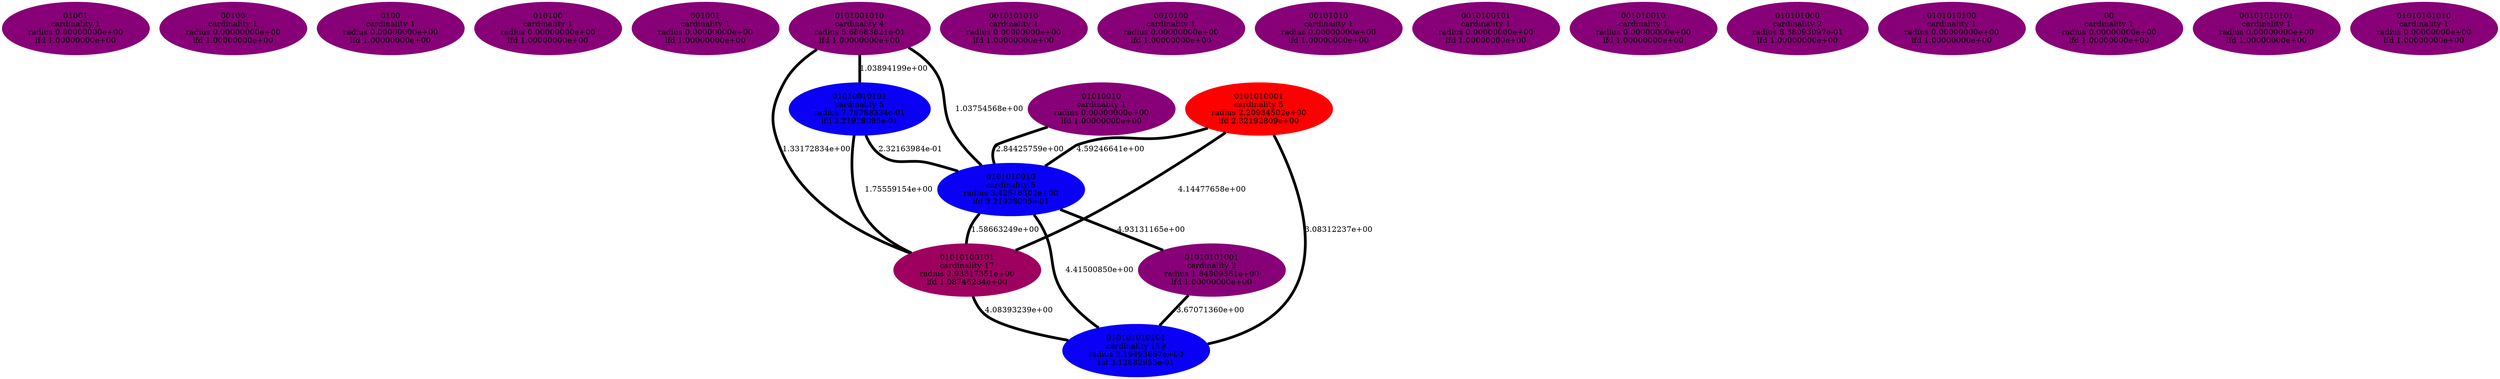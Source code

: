 graph glass {
    edge[style=solid, penwidth="5", labeldistance="10"]
    01001 [label="01001\ncardinality 1\nradius 0.00000000e+00\nlfd 1.00000000e+00", color="#870077", style="filled"]
    00100 [label="00100\ncardinality 1\nradius 0.00000000e+00\nlfd 1.00000000e+00", color="#870077", style="filled"]
    0100 [label="0100\ncardinality 1\nradius 0.00000000e+00\nlfd 1.00000000e+00", color="#870077", style="filled"]
    010100 [label="010100\ncardinality 1\nradius 0.00000000e+00\nlfd 1.00000000e+00", color="#870077", style="filled"]
    001001 [label="001001\ncardinality 1\nradius 0.00000000e+00\nlfd 1.00000000e+00", color="#870077", style="filled"]
    01010010101 [label="01010010101\ncardinality 5\nradius 7.76788334e-01\nlfd 3.21928095e-01", color="#0900F5", style="filled"]
    0010101010 [label="0010101010\ncardinality 1\nradius 0.00000000e+00\nlfd 1.00000000e+00", color="#870077", style="filled"]
    01010100101 [label="01010100101\ncardinality 17\nradius 2.93317351e+00\nlfd 1.08746284e+00", color="#9E0060", style="filled"]
    0101001010 [label="0101001010\ncardinality 4\nradius 5.68683621e-01\nlfd 1.00000000e+00", color="#870077", style="filled"]
    0010100 [label="0010100\ncardinality 1\nradius 0.00000000e+00\nlfd 1.00000000e+00", color="#870077", style="filled"]
    00101010 [label="00101010\ncardinality 1\nradius 0.00000000e+00\nlfd 1.00000000e+00", color="#870077", style="filled"]
    01010010 [label="01010010\ncardinality 1\nradius 0.00000000e+00\nlfd 1.00000000e+00", color="#870077", style="filled"]
    010101010101 [label="010101010101\ncardinality 159\nradius 3.19493667e+00\nlfd 3.12882955e-01", color="#0900F5", style="filled"]
    0010100101 [label="0010100101\ncardinality 1\nradius 0.00000000e+00\nlfd 1.00000000e+00", color="#870077", style="filled"]
    0101010001 [label="0101010001\ncardinality 5\nradius 2.20934502e+00\nlfd 2.32192809e+00", color="#FE0000", style="filled"]
    01010101001 [label="01010101001\ncardinality 2\nradius 1.84809361e+00\nlfd 1.00000000e+00", color="#870077", style="filled"]
    001010010 [label="001010010\ncardinality 1\nradius 0.00000000e+00\nlfd 1.00000000e+00", color="#870077", style="filled"]
    0101010010 [label="0101010010\ncardinality 5\nradius 3.42516302e+00\nlfd 3.21928095e-01", color="#0900F5", style="filled"]
    010101000 [label="010101000\ncardinality 2\nradius 8.38093097e-01\nlfd 1.00000000e+00", color="#870077", style="filled"]
    0101010100 [label="0101010100\ncardinality 1\nradius 0.00000000e+00\nlfd 1.00000000e+00", color="#870077", style="filled"]
    00 [label="00\ncardinality 1\nradius 0.00000000e+00\nlfd 1.00000000e+00", color="#870077", style="filled"]
    00101010101 [label="00101010101\ncardinality 1\nradius 0.00000000e+00\nlfd 1.00000000e+00", color="#870077", style="filled"]
    01010101010 [label="01010101010\ncardinality 1\nradius 0.00000000e+00\nlfd 1.00000000e+00", color="#870077", style="filled"]
    0101010010 -- 01010100101 [label="1.58663249e+00"]
    0101010010 -- 010101010101 [label="4.41500850e+00"]
    01010010101 -- 01010100101 [label="1.75559154e+00"]
    01010101001 -- 010101010101 [label="3.67071360e+00"]
    0101001010 -- 01010100101 [label="1.33172834e+00"]
    0101010001 -- 010101010101 [label="3.08312237e+00"]
    0101010001 -- 0101010010 [label="4.59246641e+00"]
    01010010 -- 0101010010 [label="2.84425759e+00"]
    0101001010 -- 0101010010 [label="1.03754568e+00"]
    01010100101 -- 010101010101 [label="4.08393239e+00"]
    0101001010 -- 01010010101 [label="1.03894199e+00"]
    0101010001 -- 01010100101 [label="4.14477658e+00"]
    01010010101 -- 0101010010 [label="2.32163984e-01"]
    0101010010 -- 01010101001 [label="4.93131165e+00"]
}